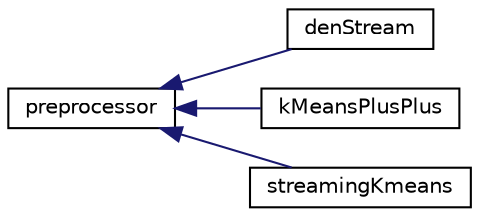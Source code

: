 digraph "Graphical Class Hierarchy"
{
  edge [fontname="Helvetica",fontsize="10",labelfontname="Helvetica",labelfontsize="10"];
  node [fontname="Helvetica",fontsize="10",shape=record];
  rankdir="LR";
  Node0 [label="preprocessor",height=0.2,width=0.4,color="black", fillcolor="white", style="filled",URL="$classpreprocessor.html"];
  Node0 -> Node1 [dir="back",color="midnightblue",fontsize="10",style="solid",fontname="Helvetica"];
  Node1 [label="denStream",height=0.2,width=0.4,color="black", fillcolor="white", style="filled",URL="$classdenStream.html"];
  Node0 -> Node2 [dir="back",color="midnightblue",fontsize="10",style="solid",fontname="Helvetica"];
  Node2 [label="kMeansPlusPlus",height=0.2,width=0.4,color="black", fillcolor="white", style="filled",URL="$classkMeansPlusPlus.html"];
  Node0 -> Node3 [dir="back",color="midnightblue",fontsize="10",style="solid",fontname="Helvetica"];
  Node3 [label="streamingKmeans",height=0.2,width=0.4,color="black", fillcolor="white", style="filled",URL="$classstreamingKmeans.html"];
}
